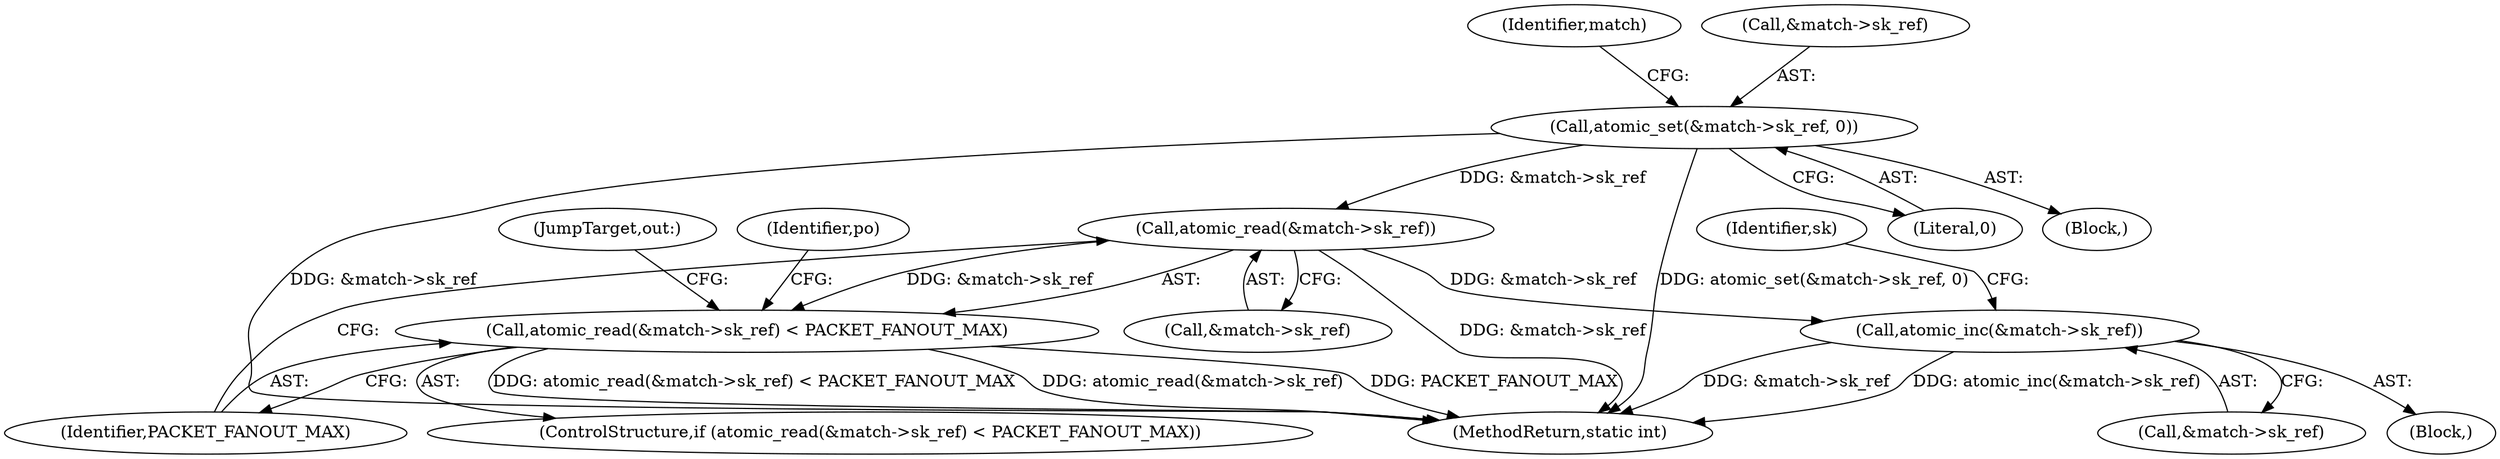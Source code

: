 digraph "0_linux_d199fab63c11998a602205f7ee7ff7c05c97164b@API" {
"1000410" [label="(Call,atomic_read(&match->sk_ref))"];
"1000306" [label="(Call,atomic_set(&match->sk_ref, 0))"];
"1000409" [label="(Call,atomic_read(&match->sk_ref) < PACKET_FANOUT_MAX)"];
"1000427" [label="(Call,atomic_inc(&match->sk_ref))"];
"1000408" [label="(ControlStructure,if (atomic_read(&match->sk_ref) < PACKET_FANOUT_MAX))"];
"1000313" [label="(Identifier,match)"];
"1000456" [label="(MethodReturn,static int)"];
"1000306" [label="(Call,atomic_set(&match->sk_ref, 0))"];
"1000420" [label="(Identifier,po)"];
"1000409" [label="(Call,atomic_read(&match->sk_ref) < PACKET_FANOUT_MAX)"];
"1000410" [label="(Call,atomic_read(&match->sk_ref))"];
"1000438" [label="(JumpTarget,out:)"];
"1000307" [label="(Call,&match->sk_ref)"];
"1000311" [label="(Literal,0)"];
"1000433" [label="(Identifier,sk)"];
"1000416" [label="(Block,)"];
"1000428" [label="(Call,&match->sk_ref)"];
"1000258" [label="(Block,)"];
"1000415" [label="(Identifier,PACKET_FANOUT_MAX)"];
"1000427" [label="(Call,atomic_inc(&match->sk_ref))"];
"1000411" [label="(Call,&match->sk_ref)"];
"1000410" -> "1000409"  [label="AST: "];
"1000410" -> "1000411"  [label="CFG: "];
"1000411" -> "1000410"  [label="AST: "];
"1000415" -> "1000410"  [label="CFG: "];
"1000410" -> "1000456"  [label="DDG: &match->sk_ref"];
"1000410" -> "1000409"  [label="DDG: &match->sk_ref"];
"1000306" -> "1000410"  [label="DDG: &match->sk_ref"];
"1000410" -> "1000427"  [label="DDG: &match->sk_ref"];
"1000306" -> "1000258"  [label="AST: "];
"1000306" -> "1000311"  [label="CFG: "];
"1000307" -> "1000306"  [label="AST: "];
"1000311" -> "1000306"  [label="AST: "];
"1000313" -> "1000306"  [label="CFG: "];
"1000306" -> "1000456"  [label="DDG: &match->sk_ref"];
"1000306" -> "1000456"  [label="DDG: atomic_set(&match->sk_ref, 0)"];
"1000409" -> "1000408"  [label="AST: "];
"1000409" -> "1000415"  [label="CFG: "];
"1000415" -> "1000409"  [label="AST: "];
"1000420" -> "1000409"  [label="CFG: "];
"1000438" -> "1000409"  [label="CFG: "];
"1000409" -> "1000456"  [label="DDG: atomic_read(&match->sk_ref) < PACKET_FANOUT_MAX"];
"1000409" -> "1000456"  [label="DDG: atomic_read(&match->sk_ref)"];
"1000409" -> "1000456"  [label="DDG: PACKET_FANOUT_MAX"];
"1000427" -> "1000416"  [label="AST: "];
"1000427" -> "1000428"  [label="CFG: "];
"1000428" -> "1000427"  [label="AST: "];
"1000433" -> "1000427"  [label="CFG: "];
"1000427" -> "1000456"  [label="DDG: &match->sk_ref"];
"1000427" -> "1000456"  [label="DDG: atomic_inc(&match->sk_ref)"];
}
